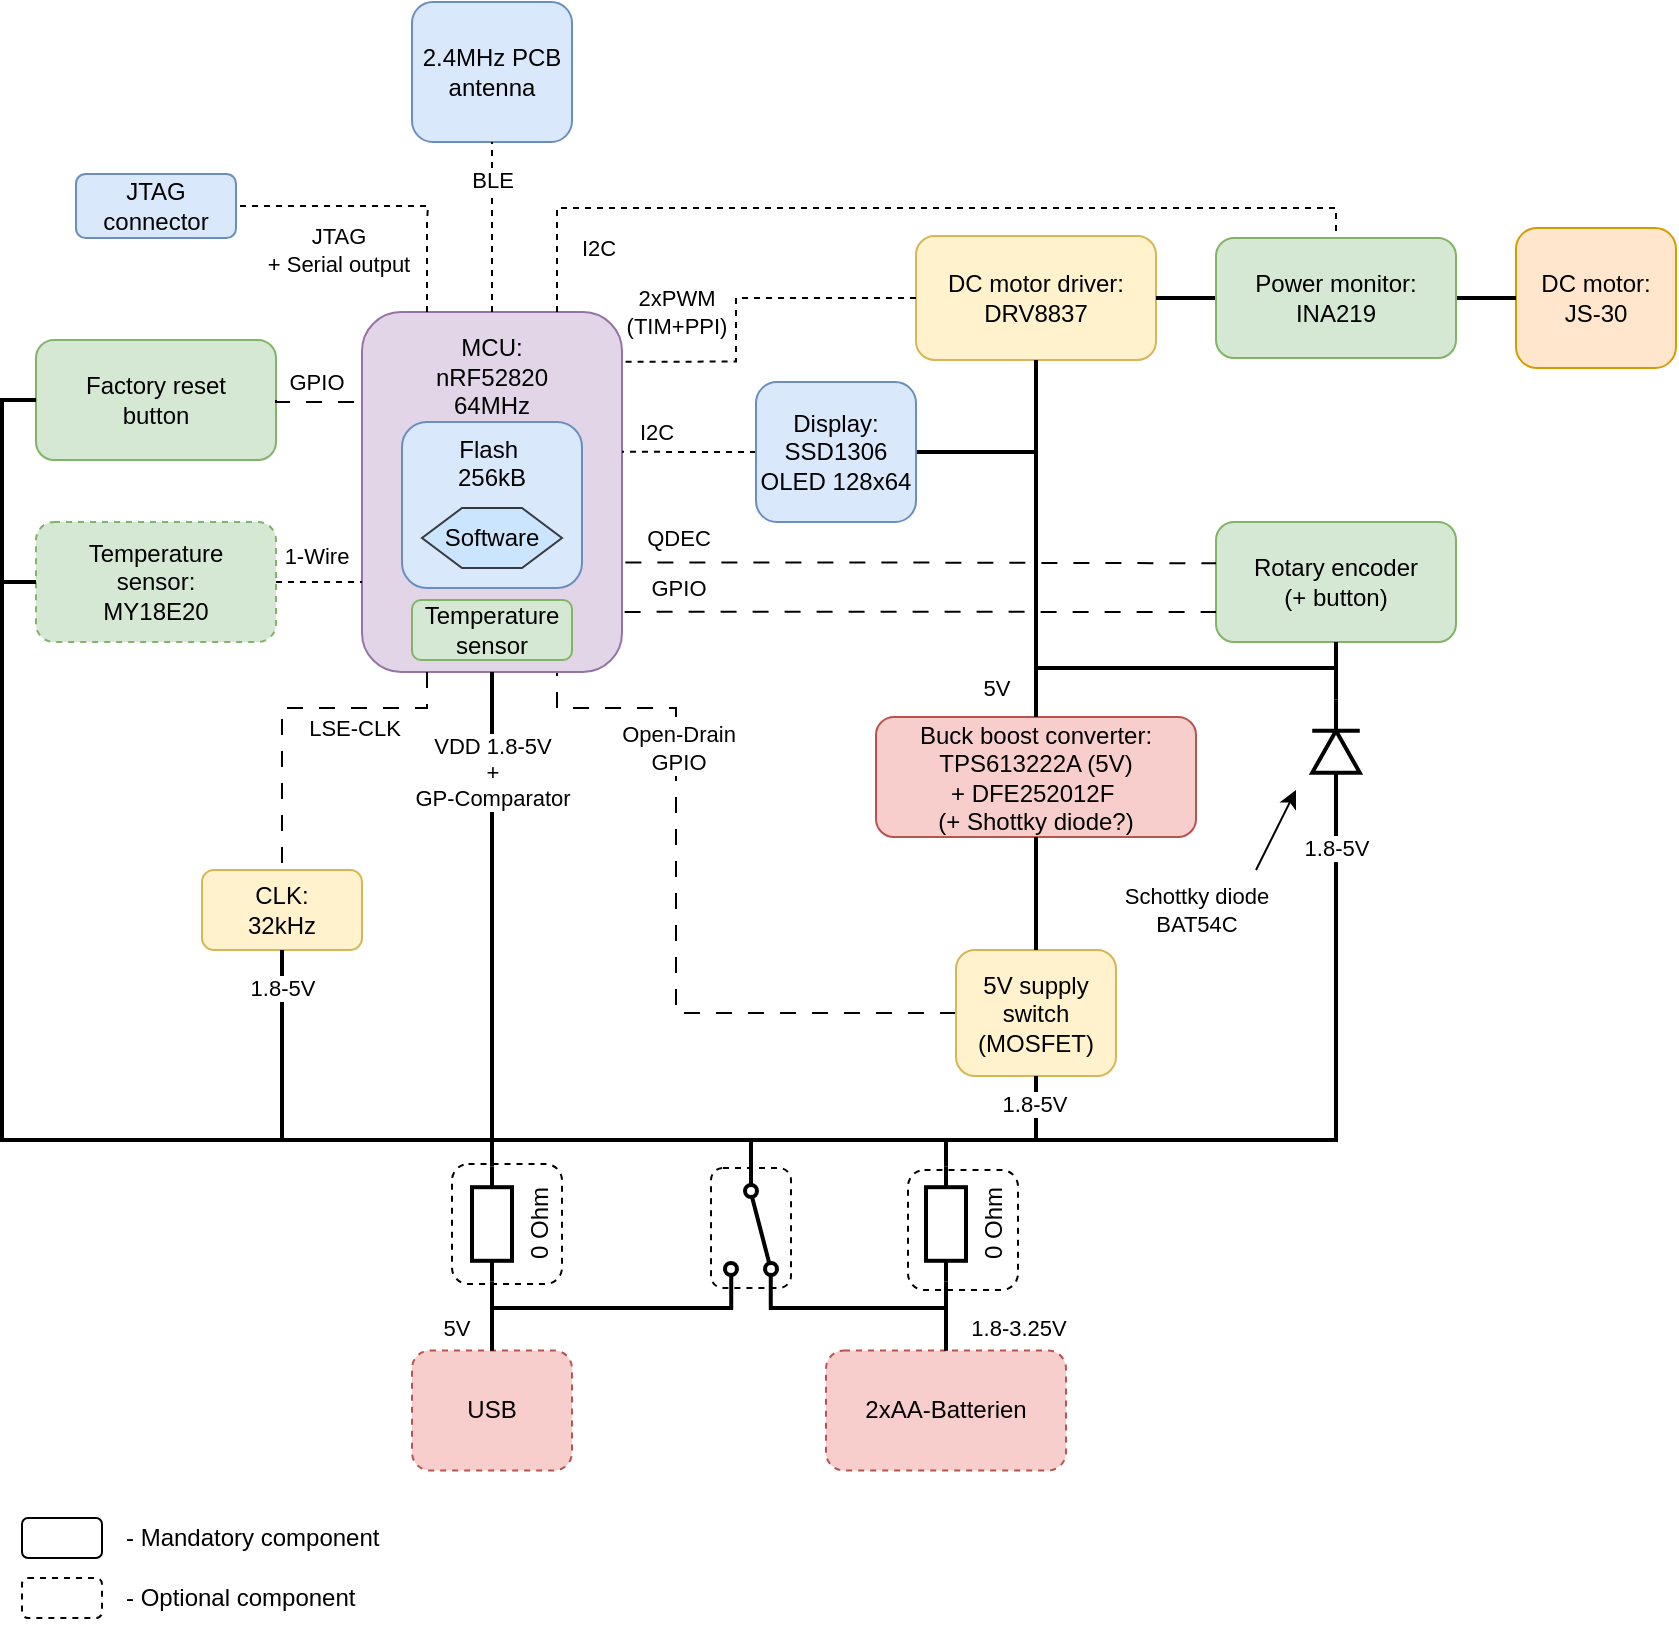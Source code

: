 <mxfile version="28.2.3">
  <diagram name="Page-1" id="sVBfVyQoioIfFS6Q4Ph2">
    <mxGraphModel grid="1" page="1" gridSize="10" guides="1" tooltips="1" connect="1" arrows="1" fold="1" pageScale="1" pageWidth="850" pageHeight="1100" math="0" shadow="0">
      <root>
        <mxCell id="0" />
        <mxCell id="1" parent="0" />
        <mxCell id="OQPAwg6tuMYvYWRS_jNI-22" value="" style="endArrow=none;html=1;rounded=0;exitX=0;exitY=0.5;exitDx=0;exitDy=0;edgeStyle=orthogonalEdgeStyle;dashed=1;dashPattern=8 8;entryX=0.75;entryY=1;entryDx=0;entryDy=0;" edge="1" parent="1" source="9Vpx_MVxpbdplWGW8Vaq-218" target="n0dhm6OhQnU2BIpkCSnQ-1">
          <mxGeometry width="50" height="50" relative="1" as="geometry">
            <mxPoint x="480" y="713" as="sourcePoint" />
            <mxPoint x="350" y="547" as="targetPoint" />
            <Array as="points">
              <mxPoint x="340" y="713" />
              <mxPoint x="340" y="560" />
              <mxPoint x="280" y="560" />
            </Array>
          </mxGeometry>
        </mxCell>
        <mxCell id="n0dhm6OhQnU2BIpkCSnQ-1" value="MCU:&lt;br&gt;nRF52820 &lt;br&gt;64MHz&lt;br&gt;&lt;br&gt;&lt;br&gt;&lt;br&gt;&lt;br&gt;&lt;br&gt;&lt;br&gt;&lt;br&gt;&lt;div&gt;&lt;br&gt;&lt;/div&gt;" style="rounded=1;whiteSpace=wrap;html=1;labelPosition=center;verticalLabelPosition=middle;align=center;verticalAlign=middle;fillColor=#e1d5e7;strokeColor=#9673a6;" vertex="1" parent="1">
          <mxGeometry x="183" y="362" width="130" height="180" as="geometry" />
        </mxCell>
        <mxCell id="9Vpx_MVxpbdplWGW8Vaq-1" value="Flash&amp;nbsp;&lt;br&gt;&lt;span style=&quot;background-color: transparent;&quot;&gt;256kB&lt;/span&gt;&lt;div&gt;&lt;br&gt;&lt;br&gt;&lt;div&gt;&lt;br&gt;&lt;/div&gt;&lt;/div&gt;" style="rounded=1;whiteSpace=wrap;html=1;fillColor=#dae8fc;strokeColor=#6c8ebf;" vertex="1" parent="1">
          <mxGeometry x="203" y="417" width="90" height="83" as="geometry" />
        </mxCell>
        <mxCell id="9Vpx_MVxpbdplWGW8Vaq-2" value="Software" style="shape=hexagon;perimeter=hexagonPerimeter2;whiteSpace=wrap;html=1;fixedSize=1;fillColor=#cce5ff;strokeColor=#36393d;" vertex="1" parent="1">
          <mxGeometry x="213" y="460" width="70" height="30" as="geometry" />
        </mxCell>
        <mxCell id="9Vpx_MVxpbdplWGW8Vaq-96" value="Temperature&lt;br&gt;sensor:&lt;br&gt;&lt;div&gt;MY18E20&lt;/div&gt;" style="rounded=1;whiteSpace=wrap;html=1;fillColor=#d5e8d4;strokeColor=#82b366;dashed=1;" vertex="1" parent="1">
          <mxGeometry x="20" y="467" width="120" height="60" as="geometry" />
        </mxCell>
        <mxCell id="9Vpx_MVxpbdplWGW8Vaq-98" value="Factory reset&lt;div&gt;button&lt;/div&gt;" style="rounded=1;whiteSpace=wrap;html=1;fillColor=#d5e8d4;strokeColor=#82b366;" vertex="1" parent="1">
          <mxGeometry x="20" y="376" width="120" height="60" as="geometry" />
        </mxCell>
        <mxCell id="9Vpx_MVxpbdplWGW8Vaq-99" value="Rotary encoder&lt;br&gt;(+ button)" style="rounded=1;whiteSpace=wrap;html=1;fillColor=#d5e8d4;strokeColor=#82b366;" vertex="1" parent="1">
          <mxGeometry x="610" y="467" width="120" height="60" as="geometry" />
        </mxCell>
        <mxCell id="9Vpx_MVxpbdplWGW8Vaq-101" value="USB" style="rounded=1;whiteSpace=wrap;html=1;fillColor=#f8cecc;strokeColor=#b85450;dashed=1;" vertex="1" parent="1">
          <mxGeometry x="208" y="881.25" width="80" height="60" as="geometry" />
        </mxCell>
        <mxCell id="9Vpx_MVxpbdplWGW8Vaq-102" value="2.4MHz PCB antenna" style="rounded=1;whiteSpace=wrap;html=1;fillColor=#dae8fc;strokeColor=#6c8ebf;" vertex="1" parent="1">
          <mxGeometry x="208" y="207" width="80" height="70" as="geometry" />
        </mxCell>
        <mxCell id="9Vpx_MVxpbdplWGW8Vaq-105" value="JTAG connector" style="rounded=1;whiteSpace=wrap;html=1;fillColor=#dae8fc;strokeColor=#6c8ebf;rotation=0;" vertex="1" parent="1">
          <mxGeometry x="40" y="293" width="80" height="32" as="geometry" />
        </mxCell>
        <mxCell id="9Vpx_MVxpbdplWGW8Vaq-110" value="" style="endArrow=none;html=1;rounded=0;entryX=1;entryY=0.5;entryDx=0;entryDy=0;exitX=0.25;exitY=0;exitDx=0;exitDy=0;dashed=1;edgeStyle=orthogonalEdgeStyle;" edge="1" parent="1" source="n0dhm6OhQnU2BIpkCSnQ-1" target="9Vpx_MVxpbdplWGW8Vaq-105">
          <mxGeometry width="50" height="50" relative="1" as="geometry">
            <mxPoint x="223" y="352.0" as="sourcePoint" />
            <mxPoint x="148" y="227.0" as="targetPoint" />
            <Array as="points">
              <mxPoint x="216" y="317" />
              <mxPoint x="216" y="313" />
            </Array>
          </mxGeometry>
        </mxCell>
        <mxCell id="9Vpx_MVxpbdplWGW8Vaq-111" value="JTAG&lt;br&gt;+ Serial output" style="edgeLabel;html=1;align=center;verticalAlign=middle;resizable=0;points=[];" connectable="0" vertex="1" parent="9Vpx_MVxpbdplWGW8Vaq-110">
          <mxGeometry x="-0.469" y="2" relative="1" as="geometry">
            <mxPoint x="-43" y="8" as="offset" />
          </mxGeometry>
        </mxCell>
        <mxCell id="9Vpx_MVxpbdplWGW8Vaq-133" value="" style="endArrow=none;html=1;rounded=0;entryX=0;entryY=0.25;entryDx=0;entryDy=0;exitX=1;exitY=0.5;exitDx=0;exitDy=0;edgeStyle=orthogonalEdgeStyle;dashed=1;dashPattern=8 8;" edge="1" parent="1" source="9Vpx_MVxpbdplWGW8Vaq-98" target="n0dhm6OhQnU2BIpkCSnQ-1">
          <mxGeometry width="50" height="50" relative="1" as="geometry">
            <mxPoint x="33" y="342.0" as="sourcePoint" />
            <mxPoint x="173" y="392.0" as="targetPoint" />
            <Array as="points">
              <mxPoint x="140" y="407" />
            </Array>
          </mxGeometry>
        </mxCell>
        <mxCell id="sfbrgU2ahjWCOExDPV0n-10" value="GPIO" style="edgeLabel;html=1;align=center;verticalAlign=middle;resizable=0;points=[];" connectable="0" vertex="1" parent="9Vpx_MVxpbdplWGW8Vaq-133">
          <mxGeometry x="0.455" y="-1" relative="1" as="geometry">
            <mxPoint x="-11" y="-11" as="offset" />
          </mxGeometry>
        </mxCell>
        <mxCell id="9Vpx_MVxpbdplWGW8Vaq-135" value="" style="endArrow=none;html=1;rounded=0;edgeStyle=orthogonalEdgeStyle;dashed=1;dashPattern=8 8;entryX=0;entryY=0.344;entryDx=0;entryDy=0;exitX=1.013;exitY=0.696;exitDx=0;exitDy=0;exitPerimeter=0;entryPerimeter=0;" edge="1" parent="1" source="n0dhm6OhQnU2BIpkCSnQ-1" target="9Vpx_MVxpbdplWGW8Vaq-99">
          <mxGeometry width="50" height="50" relative="1" as="geometry">
            <mxPoint x="313" y="497" as="sourcePoint" />
            <mxPoint x="390" y="490" as="targetPoint" />
            <Array as="points" />
          </mxGeometry>
        </mxCell>
        <mxCell id="OQPAwg6tuMYvYWRS_jNI-21" value="QDEC" style="edgeLabel;html=1;align=center;verticalAlign=middle;resizable=0;points=[];" connectable="0" vertex="1" parent="9Vpx_MVxpbdplWGW8Vaq-135">
          <mxGeometry x="0.159" relative="1" as="geometry">
            <mxPoint x="-145" y="-13" as="offset" />
          </mxGeometry>
        </mxCell>
        <mxCell id="9Vpx_MVxpbdplWGW8Vaq-144" value="" style="endArrow=none;html=1;rounded=0;edgeStyle=orthogonalEdgeStyle;entryX=0;entryY=0.75;entryDx=0;entryDy=0;exitX=1;exitY=0.5;exitDx=0;exitDy=0;dashed=1;" edge="1" parent="1" source="9Vpx_MVxpbdplWGW8Vaq-96" target="n0dhm6OhQnU2BIpkCSnQ-1">
          <mxGeometry width="50" height="50" relative="1" as="geometry">
            <mxPoint x="33" y="562" as="sourcePoint" />
            <mxPoint x="173" y="512" as="targetPoint" />
            <Array as="points" />
          </mxGeometry>
        </mxCell>
        <mxCell id="9Vpx_MVxpbdplWGW8Vaq-145" value="1-Wire" style="edgeLabel;html=1;align=center;verticalAlign=middle;resizable=0;points=[];" connectable="0" vertex="1" parent="9Vpx_MVxpbdplWGW8Vaq-144">
          <mxGeometry x="-0.181" relative="1" as="geometry">
            <mxPoint x="2" y="-13" as="offset" />
          </mxGeometry>
        </mxCell>
        <mxCell id="9Vpx_MVxpbdplWGW8Vaq-146" value="CLK:&lt;br&gt;32kHz" style="rounded=1;whiteSpace=wrap;html=1;fillColor=#fff2cc;strokeColor=#d6b656;" vertex="1" parent="1">
          <mxGeometry x="103" y="641" width="80" height="40" as="geometry" />
        </mxCell>
        <mxCell id="9Vpx_MVxpbdplWGW8Vaq-158" value="" style="endArrow=none;html=1;rounded=0;edgeStyle=orthogonalEdgeStyle;entryX=0.5;entryY=0;entryDx=0;entryDy=0;exitX=0.25;exitY=1;exitDx=0;exitDy=0;dashed=1;dashPattern=8 8;" edge="1" parent="1" source="n0dhm6OhQnU2BIpkCSnQ-1" target="9Vpx_MVxpbdplWGW8Vaq-146">
          <mxGeometry width="50" height="50" relative="1" as="geometry">
            <mxPoint x="323.0" y="407.0" as="sourcePoint" />
            <mxPoint x="408" y="407.0" as="targetPoint" />
            <Array as="points">
              <mxPoint x="216" y="560" />
              <mxPoint x="143" y="560" />
            </Array>
          </mxGeometry>
        </mxCell>
        <mxCell id="OQPAwg6tuMYvYWRS_jNI-28" value="LSE-CLK" style="edgeLabel;html=1;align=center;verticalAlign=middle;resizable=0;points=[];" connectable="0" vertex="1" parent="9Vpx_MVxpbdplWGW8Vaq-158">
          <mxGeometry x="-0.365" y="-2" relative="1" as="geometry">
            <mxPoint y="12" as="offset" />
          </mxGeometry>
        </mxCell>
        <mxCell id="9Vpx_MVxpbdplWGW8Vaq-159" value="2xAA-Batterien" style="rounded=1;whiteSpace=wrap;html=1;fillColor=#f8cecc;strokeColor=#b85450;dashed=1;" vertex="1" parent="1">
          <mxGeometry x="415" y="881.25" width="120" height="60" as="geometry" />
        </mxCell>
        <mxCell id="9Vpx_MVxpbdplWGW8Vaq-161" value="Buck boost converter:&lt;br&gt;&lt;div&gt;TPS613222A (5V)&lt;br&gt;+&amp;nbsp;&lt;span style=&quot;background-color: transparent;&quot;&gt;DFE252012F&amp;nbsp;&lt;/span&gt;&lt;/div&gt;&lt;div&gt;&lt;span style=&quot;background-color: transparent; color: light-dark(rgb(0, 0, 0), rgb(255, 255, 255));&quot;&gt;(+&amp;nbsp;&lt;/span&gt;&lt;span style=&quot;background-color: transparent;&quot;&gt;Shottky diode?)&lt;/span&gt;&lt;/div&gt;" style="rounded=1;whiteSpace=wrap;html=1;fillColor=#f8cecc;strokeColor=#b85450;" vertex="1" parent="1">
          <mxGeometry x="440" y="564.5" width="160" height="60" as="geometry" />
        </mxCell>
        <mxCell id="g0RBi1K19QZpGOzRW8Zm-10" value="" style="endArrow=none;html=1;rounded=0;entryX=1;entryY=0.12;entryDx=0;entryDy=0;exitX=0.5;exitY=0;exitDx=0;exitDy=0;strokeWidth=2;edgeStyle=orthogonalEdgeStyle;" edge="1" parent="1" source="9Vpx_MVxpbdplWGW8Vaq-159" target="h_469dfM4F6EhuWBBm7H-5">
          <mxGeometry width="50" height="50" relative="1" as="geometry">
            <mxPoint x="520" y="824" as="sourcePoint" />
            <mxPoint x="520" y="804" as="targetPoint" />
            <Array as="points">
              <mxPoint x="475" y="860" />
              <mxPoint x="387" y="860" />
            </Array>
          </mxGeometry>
        </mxCell>
        <mxCell id="sfbrgU2ahjWCOExDPV0n-5" value="1.8-3.25V" style="edgeLabel;html=1;align=center;verticalAlign=middle;resizable=0;points=[];" connectable="0" vertex="1" parent="g0RBi1K19QZpGOzRW8Zm-10">
          <mxGeometry x="0.469" relative="1" as="geometry">
            <mxPoint x="95" y="10" as="offset" />
          </mxGeometry>
        </mxCell>
        <mxCell id="g0RBi1K19QZpGOzRW8Zm-19" value="" style="endArrow=none;html=1;rounded=0;entryX=0;entryY=0.5;entryDx=0;entryDy=0;edgeStyle=orthogonalEdgeStyle;strokeWidth=2;exitX=0.5;exitY=1;exitDx=0;exitDy=0;" edge="1" parent="1" source="n0dhm6OhQnU2BIpkCSnQ-1" target="h_469dfM4F6EhuWBBm7H-5">
          <mxGeometry width="50" height="50" relative="1" as="geometry">
            <mxPoint x="321" y="542" as="sourcePoint" />
            <mxPoint x="288" y="834" as="targetPoint" />
            <Array as="points">
              <mxPoint x="248" y="776" />
              <mxPoint x="378" y="776" />
            </Array>
          </mxGeometry>
        </mxCell>
        <mxCell id="OQPAwg6tuMYvYWRS_jNI-25" value="VDD 1.8-5V&lt;br&gt;+&lt;br&gt;GP-Comparator" style="edgeLabel;html=1;align=center;verticalAlign=middle;resizable=0;points=[];" connectable="0" vertex="1" parent="g0RBi1K19QZpGOzRW8Zm-19">
          <mxGeometry x="-0.917" relative="1" as="geometry">
            <mxPoint y="34" as="offset" />
          </mxGeometry>
        </mxCell>
        <mxCell id="g0RBi1K19QZpGOzRW8Zm-22" value="" style="rounded=1;whiteSpace=wrap;html=1;dashed=1;" vertex="1" parent="1">
          <mxGeometry x="13" y="995" width="40" height="20" as="geometry" />
        </mxCell>
        <mxCell id="g0RBi1K19QZpGOzRW8Zm-24" value="- Optional component" style="text;html=1;align=left;verticalAlign=middle;resizable=0;points=[];autosize=1;strokeColor=none;fillColor=none;" vertex="1" parent="1">
          <mxGeometry x="63" y="990" width="140" height="30" as="geometry" />
        </mxCell>
        <mxCell id="g0RBi1K19QZpGOzRW8Zm-25" value="" style="rounded=1;whiteSpace=wrap;html=1;" vertex="1" parent="1">
          <mxGeometry x="13" y="965" width="40" height="20" as="geometry" />
        </mxCell>
        <mxCell id="g0RBi1K19QZpGOzRW8Zm-26" value="- Mandatory component" style="text;html=1;align=left;verticalAlign=middle;resizable=0;points=[];autosize=1;strokeColor=none;fillColor=none;" vertex="1" parent="1">
          <mxGeometry x="63" y="960" width="150" height="30" as="geometry" />
        </mxCell>
        <mxCell id="sfbrgU2ahjWCOExDPV0n-1" value="" style="endArrow=none;html=1;rounded=0;entryX=0.5;entryY=1;entryDx=0;entryDy=0;exitX=0;exitY=0.5;exitDx=0;exitDy=0;strokeWidth=2;edgeStyle=orthogonalEdgeStyle;" edge="1" parent="1" source="h_469dfM4F6EhuWBBm7H-5" target="9Vpx_MVxpbdplWGW8Vaq-218">
          <mxGeometry width="50" height="50" relative="1" as="geometry">
            <mxPoint x="520" y="784" as="sourcePoint" />
            <mxPoint x="438" y="632" as="targetPoint" />
            <Array as="points">
              <mxPoint x="520" y="776" />
            </Array>
          </mxGeometry>
        </mxCell>
        <mxCell id="9Vpx_MVxpbdplWGW8Vaq-218" value="5V supply switch&lt;br&gt;(MOSFET)" style="rounded=1;whiteSpace=wrap;html=1;fillColor=#fff2cc;strokeColor=#d6b656;" vertex="1" parent="1">
          <mxGeometry x="480" y="681" width="80" height="63" as="geometry" />
        </mxCell>
        <mxCell id="sfbrgU2ahjWCOExDPV0n-6" value="" style="endArrow=none;html=1;rounded=0;entryX=0.5;entryY=0;entryDx=0;entryDy=0;edgeStyle=orthogonalEdgeStyle;strokeWidth=2;exitX=1;exitY=0.88;exitDx=0;exitDy=0;" edge="1" parent="1" source="h_469dfM4F6EhuWBBm7H-5" target="9Vpx_MVxpbdplWGW8Vaq-101">
          <mxGeometry width="50" height="50" relative="1" as="geometry">
            <mxPoint x="310" y="734" as="sourcePoint" />
            <mxPoint x="313" y="821" as="targetPoint" />
            <Array as="points">
              <mxPoint x="368" y="860" />
              <mxPoint x="248" y="860" />
            </Array>
          </mxGeometry>
        </mxCell>
        <mxCell id="sfbrgU2ahjWCOExDPV0n-7" value="5V" style="edgeLabel;html=1;align=center;verticalAlign=middle;resizable=0;points=[];" connectable="0" vertex="1" parent="sfbrgU2ahjWCOExDPV0n-6">
          <mxGeometry x="0.731" y="-1" relative="1" as="geometry">
            <mxPoint x="-17" y="8" as="offset" />
          </mxGeometry>
        </mxCell>
        <mxCell id="sfbrgU2ahjWCOExDPV0n-8" value="" style="endArrow=none;html=1;rounded=0;exitX=0;exitY=0.5;exitDx=0;exitDy=0;edgeStyle=orthogonalEdgeStyle;dashed=1;entryX=1;entryY=0.388;entryDx=0;entryDy=0;entryPerimeter=0;" edge="1" parent="1" source="OQPAwg6tuMYvYWRS_jNI-1" target="n0dhm6OhQnU2BIpkCSnQ-1">
          <mxGeometry width="50" height="50" relative="1" as="geometry">
            <mxPoint x="140" y="735" as="sourcePoint" />
            <mxPoint x="314" y="477" as="targetPoint" />
            <Array as="points" />
          </mxGeometry>
        </mxCell>
        <mxCell id="OQPAwg6tuMYvYWRS_jNI-24" value="I2C" style="edgeLabel;html=1;align=center;verticalAlign=middle;resizable=0;points=[];" connectable="0" vertex="1" parent="sfbrgU2ahjWCOExDPV0n-8">
          <mxGeometry x="0.112" y="-3" relative="1" as="geometry">
            <mxPoint x="-13" y="-7" as="offset" />
          </mxGeometry>
        </mxCell>
        <mxCell id="sfbrgU2ahjWCOExDPV0n-9" value="&lt;div&gt;Open-Drain&lt;/div&gt;GPIO" style="edgeLabel;html=1;align=center;verticalAlign=middle;resizable=0;points=[];labelBackgroundColor=default;" connectable="0" vertex="1" parent="sfbrgU2ahjWCOExDPV0n-8">
          <mxGeometry x="0.92" relative="1" as="geometry">
            <mxPoint x="25" y="148" as="offset" />
          </mxGeometry>
        </mxCell>
        <mxCell id="sfbrgU2ahjWCOExDPV0n-11" value="" style="endArrow=none;html=1;rounded=0;entryX=0.5;entryY=1;entryDx=0;entryDy=0;strokeWidth=2;exitX=0.5;exitY=0;exitDx=0;exitDy=0;" edge="1" parent="1" source="9Vpx_MVxpbdplWGW8Vaq-218" target="9Vpx_MVxpbdplWGW8Vaq-161">
          <mxGeometry width="50" height="50" relative="1" as="geometry">
            <mxPoint x="472" y="646.5" as="sourcePoint" />
            <mxPoint x="520" y="634.5" as="targetPoint" />
          </mxGeometry>
        </mxCell>
        <mxCell id="OQPAwg6tuMYvYWRS_jNI-3" value="" style="endArrow=none;html=1;rounded=0;entryX=0;entryY=0.5;entryDx=0;entryDy=0;edgeStyle=orthogonalEdgeStyle;strokeWidth=2;exitX=0.5;exitY=1;exitDx=0;exitDy=0;" edge="1" parent="1" source="9Vpx_MVxpbdplWGW8Vaq-146" target="h_469dfM4F6EhuWBBm7H-5">
          <mxGeometry width="50" height="50" relative="1" as="geometry">
            <mxPoint x="300" y="684" as="sourcePoint" />
            <mxPoint x="365" y="963" as="targetPoint" />
            <Array as="points">
              <mxPoint x="143" y="776" />
              <mxPoint x="378" y="776" />
            </Array>
          </mxGeometry>
        </mxCell>
        <mxCell id="OQPAwg6tuMYvYWRS_jNI-5" value="" style="endArrow=none;html=1;rounded=0;edgeStyle=orthogonalEdgeStyle;dashed=1;exitX=0.75;exitY=0;exitDx=0;exitDy=0;entryX=0.5;entryY=0;entryDx=0;entryDy=0;" edge="1" parent="1" source="n0dhm6OhQnU2BIpkCSnQ-1" target="g0RBi1K19QZpGOzRW8Zm-5">
          <mxGeometry width="50" height="50" relative="1" as="geometry">
            <mxPoint x="820" y="537" as="sourcePoint" />
            <mxPoint x="790" y="457.5" as="targetPoint" />
            <Array as="points">
              <mxPoint x="281" y="310" />
              <mxPoint x="670" y="310" />
            </Array>
          </mxGeometry>
        </mxCell>
        <mxCell id="OQPAwg6tuMYvYWRS_jNI-6" value="I2C" style="edgeLabel;html=1;align=center;verticalAlign=middle;resizable=0;points=[];" connectable="0" vertex="1" parent="OQPAwg6tuMYvYWRS_jNI-5">
          <mxGeometry x="-0.181" relative="1" as="geometry">
            <mxPoint x="-115" y="20" as="offset" />
          </mxGeometry>
        </mxCell>
        <mxCell id="OQPAwg6tuMYvYWRS_jNI-9" value="DC motor:&lt;br&gt;JS-30" style="rounded=1;whiteSpace=wrap;html=1;fillColor=#ffe6cc;strokeColor=#d79b00;" vertex="1" parent="1">
          <mxGeometry x="760" y="320" width="80" height="70" as="geometry" />
        </mxCell>
        <mxCell id="OQPAwg6tuMYvYWRS_jNI-10" value="DC motor driver:&lt;br&gt;&lt;div&gt;DRV8837&lt;/div&gt;" style="rounded=1;whiteSpace=wrap;html=1;fillColor=#fff2cc;strokeColor=#d6b656;" vertex="1" parent="1">
          <mxGeometry x="460" y="324" width="120" height="62" as="geometry" />
        </mxCell>
        <mxCell id="OQPAwg6tuMYvYWRS_jNI-11" value="" style="endArrow=none;html=1;rounded=0;entryX=0.5;entryY=1;entryDx=0;entryDy=0;strokeWidth=2;exitX=0.5;exitY=0;exitDx=0;exitDy=0;edgeStyle=orthogonalEdgeStyle;" edge="1" parent="1" source="9Vpx_MVxpbdplWGW8Vaq-161" target="OQPAwg6tuMYvYWRS_jNI-10">
          <mxGeometry width="50" height="50" relative="1" as="geometry">
            <mxPoint x="470" y="684" as="sourcePoint" />
            <mxPoint x="470" y="627" as="targetPoint" />
            <Array as="points">
              <mxPoint x="520" y="447" />
              <mxPoint x="520" y="447" />
            </Array>
          </mxGeometry>
        </mxCell>
        <mxCell id="OQPAwg6tuMYvYWRS_jNI-12" value="" style="endArrow=none;html=1;rounded=0;entryX=0;entryY=0.5;entryDx=0;entryDy=0;strokeWidth=2;exitX=1;exitY=0.5;exitDx=0;exitDy=0;" edge="1" parent="1" source="g0RBi1K19QZpGOzRW8Zm-5" target="OQPAwg6tuMYvYWRS_jNI-9">
          <mxGeometry width="50" height="50" relative="1" as="geometry">
            <mxPoint x="522" y="459" as="sourcePoint" />
            <mxPoint x="632" y="355" as="targetPoint" />
          </mxGeometry>
        </mxCell>
        <mxCell id="OQPAwg6tuMYvYWRS_jNI-13" value="" style="endArrow=none;html=1;rounded=0;entryX=1.006;entryY=0.138;entryDx=0;entryDy=0;exitX=0;exitY=0.5;exitDx=0;exitDy=0;edgeStyle=orthogonalEdgeStyle;dashed=1;entryPerimeter=0;" edge="1" parent="1" source="OQPAwg6tuMYvYWRS_jNI-10" target="n0dhm6OhQnU2BIpkCSnQ-1">
          <mxGeometry width="50" height="50" relative="1" as="geometry">
            <mxPoint x="418" y="765" as="sourcePoint" />
            <mxPoint x="301" y="597" as="targetPoint" />
            <Array as="points">
              <mxPoint x="370" y="355" />
              <mxPoint x="370" y="387" />
            </Array>
          </mxGeometry>
        </mxCell>
        <mxCell id="OQPAwg6tuMYvYWRS_jNI-14" value="2xPWM&lt;br&gt;(TIM+PPI)" style="edgeLabel;html=1;align=center;verticalAlign=middle;resizable=0;points=[];" connectable="0" vertex="1" parent="OQPAwg6tuMYvYWRS_jNI-13">
          <mxGeometry x="0.92" relative="1" as="geometry">
            <mxPoint x="19" y="-25" as="offset" />
          </mxGeometry>
        </mxCell>
        <mxCell id="OQPAwg6tuMYvYWRS_jNI-16" value="" style="endArrow=none;html=1;rounded=0;entryX=1;entryY=0.5;entryDx=0;entryDy=0;strokeWidth=2;exitX=0.5;exitY=0;exitDx=0;exitDy=0;edgeStyle=orthogonalEdgeStyle;" edge="1" parent="1" source="9Vpx_MVxpbdplWGW8Vaq-161" target="OQPAwg6tuMYvYWRS_jNI-1">
          <mxGeometry width="50" height="50" relative="1" as="geometry">
            <mxPoint x="480" y="581" as="sourcePoint" />
            <mxPoint x="480" y="527" as="targetPoint" />
            <Array as="points">
              <mxPoint x="520" y="432" />
            </Array>
          </mxGeometry>
        </mxCell>
        <mxCell id="OQPAwg6tuMYvYWRS_jNI-17" value="" style="endArrow=none;html=1;rounded=0;entryX=0.5;entryY=1;entryDx=0;entryDy=0;dashed=1;edgeStyle=orthogonalEdgeStyle;exitX=0.5;exitY=0;exitDx=0;exitDy=0;" edge="1" parent="1" source="n0dhm6OhQnU2BIpkCSnQ-1" target="9Vpx_MVxpbdplWGW8Vaq-102">
          <mxGeometry width="50" height="50" relative="1" as="geometry">
            <mxPoint x="280" y="307" as="sourcePoint" />
            <mxPoint x="160" y="247" as="targetPoint" />
          </mxGeometry>
        </mxCell>
        <mxCell id="OQPAwg6tuMYvYWRS_jNI-20" value="BLE" style="edgeLabel;html=1;align=center;verticalAlign=middle;resizable=0;points=[];" connectable="0" vertex="1" parent="OQPAwg6tuMYvYWRS_jNI-17">
          <mxGeometry x="0.067" y="-3" relative="1" as="geometry">
            <mxPoint x="-3" y="-21" as="offset" />
          </mxGeometry>
        </mxCell>
        <mxCell id="OQPAwg6tuMYvYWRS_jNI-1" value="Display:&lt;br&gt;SSD1306&lt;br&gt;&lt;div&gt;OLED 128x64&lt;/div&gt;" style="rounded=1;whiteSpace=wrap;html=1;fillColor=#dae8fc;strokeColor=#6c8ebf;" vertex="1" parent="1">
          <mxGeometry x="380" y="397" width="80" height="70" as="geometry" />
        </mxCell>
        <mxCell id="OQPAwg6tuMYvYWRS_jNI-26" value="" style="endArrow=none;html=1;rounded=0;entryX=0;entryY=0.5;entryDx=0;entryDy=0;strokeWidth=2;exitX=1;exitY=0.5;exitDx=0;exitDy=0;" edge="1" parent="1" source="OQPAwg6tuMYvYWRS_jNI-10" target="g0RBi1K19QZpGOzRW8Zm-5">
          <mxGeometry width="50" height="50" relative="1" as="geometry">
            <mxPoint x="580" y="355" as="sourcePoint" />
            <mxPoint x="760" y="355" as="targetPoint" />
          </mxGeometry>
        </mxCell>
        <mxCell id="g0RBi1K19QZpGOzRW8Zm-5" value="Power monitor:&lt;br&gt;INA219" style="rounded=1;whiteSpace=wrap;html=1;fillColor=#d5e8d4;strokeColor=#82b366;" vertex="1" parent="1">
          <mxGeometry x="610" y="325" width="120" height="60" as="geometry" />
        </mxCell>
        <mxCell id="OQPAwg6tuMYvYWRS_jNI-27" value="" style="endArrow=none;html=1;rounded=0;entryX=0.5;entryY=1;entryDx=0;entryDy=0;strokeWidth=2;exitX=0.5;exitY=0;exitDx=0;exitDy=0;edgeStyle=orthogonalEdgeStyle;" edge="1" parent="1" source="9Vpx_MVxpbdplWGW8Vaq-161" target="9Vpx_MVxpbdplWGW8Vaq-99">
          <mxGeometry width="50" height="50" relative="1" as="geometry">
            <mxPoint x="400" y="617.5" as="sourcePoint" />
            <mxPoint x="360" y="550" as="targetPoint" />
            <Array as="points">
              <mxPoint x="520" y="540" />
              <mxPoint x="670" y="540" />
            </Array>
          </mxGeometry>
        </mxCell>
        <mxCell id="OQPAwg6tuMYvYWRS_jNI-39" value="5V" style="edgeLabel;html=1;align=center;verticalAlign=middle;resizable=0;points=[];" connectable="0" vertex="1" parent="OQPAwg6tuMYvYWRS_jNI-27">
          <mxGeometry x="-0.833" y="1" relative="1" as="geometry">
            <mxPoint x="-19" y="1" as="offset" />
          </mxGeometry>
        </mxCell>
        <mxCell id="OQPAwg6tuMYvYWRS_jNI-31" value="" style="endArrow=none;html=1;rounded=0;entryX=0;entryY=0.5;entryDx=0;entryDy=0;strokeWidth=2;edgeStyle=orthogonalEdgeStyle;exitX=0;exitY=0.5;exitDx=0;exitDy=0;entryPerimeter=0;" edge="1" parent="1" source="h_469dfM4F6EhuWBBm7H-5" target="h_469dfM4F6EhuWBBm7H-21">
          <mxGeometry width="50" height="50" relative="1" as="geometry">
            <mxPoint x="410" y="784" as="sourcePoint" />
            <mxPoint x="670" y="604.5" as="targetPoint" />
            <Array as="points">
              <mxPoint x="378" y="776" />
              <mxPoint x="670" y="776" />
              <mxPoint x="670" y="621" />
            </Array>
          </mxGeometry>
        </mxCell>
        <mxCell id="h_469dfM4F6EhuWBBm7H-17" value="1.8-5V" style="edgeLabel;html=1;align=center;verticalAlign=middle;resizable=0;points=[];" connectable="0" vertex="1" parent="OQPAwg6tuMYvYWRS_jNI-31">
          <mxGeometry x="0.894" relative="1" as="geometry">
            <mxPoint y="-3" as="offset" />
          </mxGeometry>
        </mxCell>
        <mxCell id="OQPAwg6tuMYvYWRS_jNI-33" value="" style="endArrow=none;html=1;rounded=0;entryX=0.5;entryY=1;entryDx=0;entryDy=0;strokeWidth=2;edgeStyle=orthogonalEdgeStyle;exitX=1;exitY=0.5;exitDx=0;exitDy=0;exitPerimeter=0;" edge="1" parent="1" source="h_469dfM4F6EhuWBBm7H-21" target="9Vpx_MVxpbdplWGW8Vaq-99">
          <mxGeometry width="50" height="50" relative="1" as="geometry">
            <mxPoint x="670" y="585" as="sourcePoint" />
            <mxPoint x="420" y="560" as="targetPoint" />
            <Array as="points" />
          </mxGeometry>
        </mxCell>
        <mxCell id="OQPAwg6tuMYvYWRS_jNI-34" value="" style="endArrow=none;html=1;rounded=0;edgeStyle=orthogonalEdgeStyle;dashed=1;dashPattern=8 8;entryX=0;entryY=0.75;entryDx=0;entryDy=0;exitX=1.01;exitY=0.833;exitDx=0;exitDy=0;exitPerimeter=0;" edge="1" parent="1" source="n0dhm6OhQnU2BIpkCSnQ-1" target="9Vpx_MVxpbdplWGW8Vaq-99">
          <mxGeometry width="50" height="50" relative="1" as="geometry">
            <mxPoint x="320" y="520" as="sourcePoint" />
            <mxPoint x="377" y="500" as="targetPoint" />
            <Array as="points" />
          </mxGeometry>
        </mxCell>
        <mxCell id="OQPAwg6tuMYvYWRS_jNI-35" value="GPIO" style="edgeLabel;html=1;align=center;verticalAlign=middle;resizable=0;points=[];" connectable="0" vertex="1" parent="OQPAwg6tuMYvYWRS_jNI-34">
          <mxGeometry x="0.159" relative="1" as="geometry">
            <mxPoint x="-145" y="-12" as="offset" />
          </mxGeometry>
        </mxCell>
        <mxCell id="OQPAwg6tuMYvYWRS_jNI-36" value="" style="endArrow=classic;html=1;rounded=0;" edge="1" parent="1">
          <mxGeometry width="50" height="50" relative="1" as="geometry">
            <mxPoint x="630" y="641" as="sourcePoint" />
            <mxPoint x="650" y="601" as="targetPoint" />
          </mxGeometry>
        </mxCell>
        <mxCell id="P32wR6hOD1pwU87mvWWu-1" value="Schottky diode&lt;div&gt;BAT54C&lt;/div&gt;" style="edgeLabel;html=1;align=center;verticalAlign=middle;resizable=0;points=[];" connectable="0" vertex="1" parent="OQPAwg6tuMYvYWRS_jNI-36">
          <mxGeometry x="-0.12" y="1" relative="1" as="geometry">
            <mxPoint x="-38" y="38" as="offset" />
          </mxGeometry>
        </mxCell>
        <mxCell id="OQPAwg6tuMYvYWRS_jNI-38" value="" style="endArrow=none;html=1;rounded=0;entryX=0;entryY=0.5;entryDx=0;entryDy=0;edgeStyle=orthogonalEdgeStyle;strokeWidth=2;exitX=0;exitY=0.5;exitDx=0;exitDy=0;" edge="1" parent="1" source="9Vpx_MVxpbdplWGW8Vaq-96" target="h_469dfM4F6EhuWBBm7H-5">
          <mxGeometry width="50" height="50" relative="1" as="geometry">
            <mxPoint x="150" y="760" as="sourcePoint" />
            <mxPoint x="255" y="913" as="targetPoint" />
            <Array as="points">
              <mxPoint x="3" y="497" />
              <mxPoint x="3" y="776" />
              <mxPoint x="378" y="776" />
            </Array>
          </mxGeometry>
        </mxCell>
        <mxCell id="OQPAwg6tuMYvYWRS_jNI-42" value="" style="endArrow=none;html=1;rounded=0;entryX=0;entryY=0.5;entryDx=0;entryDy=0;edgeStyle=orthogonalEdgeStyle;strokeWidth=2;exitX=0;exitY=0.5;exitDx=0;exitDy=0;" edge="1" parent="1" source="9Vpx_MVxpbdplWGW8Vaq-98" target="h_469dfM4F6EhuWBBm7H-5">
          <mxGeometry width="50" height="50" relative="1" as="geometry">
            <mxPoint x="70" y="497" as="sourcePoint" />
            <mxPoint x="248" y="804" as="targetPoint" />
            <Array as="points">
              <mxPoint x="3" y="406" />
              <mxPoint x="3" y="776" />
              <mxPoint x="378" y="776" />
            </Array>
          </mxGeometry>
        </mxCell>
        <mxCell id="OQPAwg6tuMYvYWRS_jNI-43" value="Temperature&lt;br&gt;sensor" style="rounded=1;whiteSpace=wrap;html=1;fillColor=#d5e8d4;strokeColor=#82b366;" vertex="1" parent="1">
          <mxGeometry x="208" y="506" width="80" height="30" as="geometry" />
        </mxCell>
        <mxCell id="h_469dfM4F6EhuWBBm7H-5" value="" style="html=1;shape=mxgraph.electrical.electro-mechanical.twoWaySwitch;aspect=fixed;elSwitchState=2;rotation=90;strokeWidth=2;" vertex="1" parent="1">
          <mxGeometry x="340" y="808" width="75" height="26" as="geometry" />
        </mxCell>
        <mxCell id="h_469dfM4F6EhuWBBm7H-6" value="" style="rounded=1;whiteSpace=wrap;html=1;dashed=1;fillColor=none;" vertex="1" parent="1">
          <mxGeometry x="357.5" y="790" width="40" height="60" as="geometry" />
        </mxCell>
        <mxCell id="h_469dfM4F6EhuWBBm7H-7" value="0 Ohm" style="pointerEvents=1;verticalLabelPosition=bottom;shadow=0;align=center;html=1;verticalAlign=top;shape=mxgraph.electrical.resistors.resistor_1;rotation=-90;strokeWidth=2;" vertex="1" parent="1">
          <mxGeometry x="446.25" y="808" width="57.5" height="20" as="geometry" />
        </mxCell>
        <mxCell id="h_469dfM4F6EhuWBBm7H-9" value="" style="endArrow=none;html=1;rounded=0;entryX=0;entryY=0.5;entryDx=0;entryDy=0;exitX=0.5;exitY=0;exitDx=0;exitDy=0;strokeWidth=2;edgeStyle=orthogonalEdgeStyle;entryPerimeter=0;" edge="1" parent="1" source="9Vpx_MVxpbdplWGW8Vaq-159" target="h_469dfM4F6EhuWBBm7H-7">
          <mxGeometry width="50" height="50" relative="1" as="geometry">
            <mxPoint x="578" y="882" as="sourcePoint" />
            <mxPoint x="490" y="860" as="targetPoint" />
            <Array as="points">
              <mxPoint x="475" y="850" />
              <mxPoint x="475" y="850" />
            </Array>
          </mxGeometry>
        </mxCell>
        <mxCell id="h_469dfM4F6EhuWBBm7H-11" value="" style="endArrow=none;html=1;rounded=0;entryX=0.5;entryY=1;entryDx=0;entryDy=0;exitX=1;exitY=0.5;exitDx=0;exitDy=0;strokeWidth=2;edgeStyle=orthogonalEdgeStyle;exitPerimeter=0;" edge="1" parent="1" source="h_469dfM4F6EhuWBBm7H-7" target="9Vpx_MVxpbdplWGW8Vaq-218">
          <mxGeometry width="50" height="50" relative="1" as="geometry">
            <mxPoint x="446.25" y="824" as="sourcePoint" />
            <mxPoint x="446.25" y="790" as="targetPoint" />
            <Array as="points">
              <mxPoint x="475" y="776" />
              <mxPoint x="520" y="776" />
            </Array>
          </mxGeometry>
        </mxCell>
        <mxCell id="h_469dfM4F6EhuWBBm7H-18" value="1.8-5V" style="edgeLabel;html=1;align=center;verticalAlign=middle;resizable=0;points=[];" connectable="0" vertex="1" parent="h_469dfM4F6EhuWBBm7H-11">
          <mxGeometry x="0.696" y="1" relative="1" as="geometry">
            <mxPoint as="offset" />
          </mxGeometry>
        </mxCell>
        <mxCell id="h_469dfM4F6EhuWBBm7H-12" value="" style="rounded=1;whiteSpace=wrap;html=1;dashed=1;fillColor=none;" vertex="1" parent="1">
          <mxGeometry x="456" y="791" width="55" height="60" as="geometry" />
        </mxCell>
        <mxCell id="h_469dfM4F6EhuWBBm7H-13" value="0 Ohm" style="pointerEvents=1;verticalLabelPosition=bottom;shadow=0;align=center;html=1;verticalAlign=top;shape=mxgraph.electrical.resistors.resistor_1;rotation=-90;strokeWidth=2;" vertex="1" parent="1">
          <mxGeometry x="219.25" y="808" width="57.5" height="20" as="geometry" />
        </mxCell>
        <mxCell id="h_469dfM4F6EhuWBBm7H-14" value="" style="endArrow=none;html=1;rounded=0;entryX=0;entryY=0.5;entryDx=0;entryDy=0;exitX=0.5;exitY=0;exitDx=0;exitDy=0;strokeWidth=2;edgeStyle=orthogonalEdgeStyle;entryPerimeter=0;" edge="1" parent="1" source="9Vpx_MVxpbdplWGW8Vaq-101" target="h_469dfM4F6EhuWBBm7H-13">
          <mxGeometry width="50" height="50" relative="1" as="geometry">
            <mxPoint x="470" y="904" as="sourcePoint" />
            <mxPoint x="470" y="870" as="targetPoint" />
            <Array as="points">
              <mxPoint x="248" y="860" />
              <mxPoint x="248" y="860" />
            </Array>
          </mxGeometry>
        </mxCell>
        <mxCell id="h_469dfM4F6EhuWBBm7H-15" value="" style="endArrow=none;html=1;rounded=0;entryX=0.5;entryY=1;entryDx=0;entryDy=0;exitX=1;exitY=0.5;exitDx=0;exitDy=0;strokeWidth=2;edgeStyle=orthogonalEdgeStyle;exitPerimeter=0;" edge="1" parent="1" source="h_469dfM4F6EhuWBBm7H-13" target="9Vpx_MVxpbdplWGW8Vaq-146">
          <mxGeometry width="50" height="50" relative="1" as="geometry">
            <mxPoint x="260" y="894" as="sourcePoint" />
            <mxPoint x="260" y="860" as="targetPoint" />
            <Array as="points">
              <mxPoint x="248" y="776" />
              <mxPoint x="143" y="776" />
            </Array>
          </mxGeometry>
        </mxCell>
        <mxCell id="h_469dfM4F6EhuWBBm7H-16" value="1.8-5V" style="edgeLabel;html=1;align=center;verticalAlign=middle;resizable=0;points=[];" connectable="0" vertex="1" parent="h_469dfM4F6EhuWBBm7H-15">
          <mxGeometry x="0.91" y="-2" relative="1" as="geometry">
            <mxPoint x="-2" y="9" as="offset" />
          </mxGeometry>
        </mxCell>
        <mxCell id="h_469dfM4F6EhuWBBm7H-19" value="" style="rounded=1;whiteSpace=wrap;html=1;dashed=1;fillColor=none;" vertex="1" parent="1">
          <mxGeometry x="228" y="788" width="55" height="60" as="geometry" />
        </mxCell>
        <mxCell id="h_469dfM4F6EhuWBBm7H-21" value="" style="pointerEvents=1;verticalLabelPosition=bottom;shadow=0;dashed=0;align=center;html=1;verticalAlign=top;shape=mxgraph.electrical.diodes.diode;rotation=-90;strokeWidth=2;" vertex="1" parent="1">
          <mxGeometry x="643.9" y="570" width="52.2" height="23.75" as="geometry" />
        </mxCell>
      </root>
    </mxGraphModel>
  </diagram>
</mxfile>
